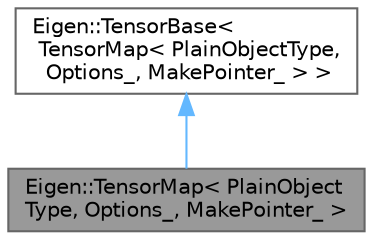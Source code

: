 digraph "Eigen::TensorMap&lt; PlainObjectType, Options_, MakePointer_ &gt;"
{
 // LATEX_PDF_SIZE
  bgcolor="transparent";
  edge [fontname=Helvetica,fontsize=10,labelfontname=Helvetica,labelfontsize=10];
  node [fontname=Helvetica,fontsize=10,shape=box,height=0.2,width=0.4];
  Node1 [id="Node000001",label="Eigen::TensorMap\< PlainObject\lType, Options_, MakePointer_ \>",height=0.2,width=0.4,color="gray40", fillcolor="grey60", style="filled", fontcolor="black",tooltip="A tensor expression mapping an existing array of data."];
  Node2 -> Node1 [id="edge1_Node000001_Node000002",dir="back",color="steelblue1",style="solid",tooltip=" "];
  Node2 [id="Node000002",label="Eigen::TensorBase\<\l TensorMap\< PlainObjectType,\l Options_, MakePointer_ \> \>",height=0.2,width=0.4,color="gray40", fillcolor="white", style="filled",URL="$class_eigen_1_1_tensor_base.html",tooltip=" "];
}
